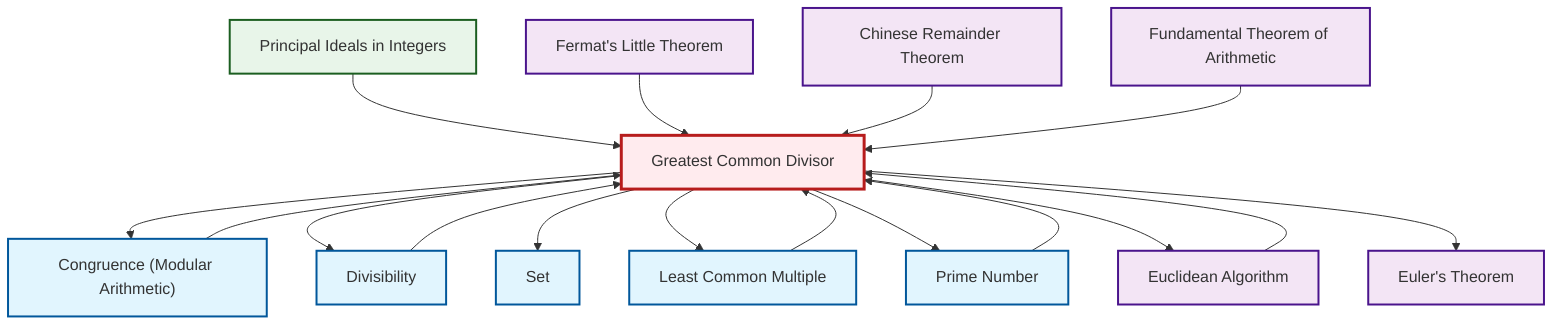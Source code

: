 graph TD
    classDef definition fill:#e1f5fe,stroke:#01579b,stroke-width:2px
    classDef theorem fill:#f3e5f5,stroke:#4a148c,stroke-width:2px
    classDef axiom fill:#fff3e0,stroke:#e65100,stroke-width:2px
    classDef example fill:#e8f5e9,stroke:#1b5e20,stroke-width:2px
    classDef current fill:#ffebee,stroke:#b71c1c,stroke-width:3px
    thm-fundamental-arithmetic["Fundamental Theorem of Arithmetic"]:::theorem
    thm-euclidean-algorithm["Euclidean Algorithm"]:::theorem
    thm-fermat-little["Fermat's Little Theorem"]:::theorem
    def-prime["Prime Number"]:::definition
    def-congruence["Congruence (Modular Arithmetic)"]:::definition
    def-set["Set"]:::definition
    ex-principal-ideal["Principal Ideals in Integers"]:::example
    def-divisibility["Divisibility"]:::definition
    thm-chinese-remainder["Chinese Remainder Theorem"]:::theorem
    def-lcm["Least Common Multiple"]:::definition
    def-gcd["Greatest Common Divisor"]:::definition
    thm-euler["Euler's Theorem"]:::theorem
    ex-principal-ideal --> def-gcd
    def-gcd --> def-congruence
    thm-fermat-little --> def-gcd
    def-gcd --> def-divisibility
    def-congruence --> def-gcd
    thm-chinese-remainder --> def-gcd
    thm-fundamental-arithmetic --> def-gcd
    def-divisibility --> def-gcd
    def-gcd --> def-set
    thm-euclidean-algorithm --> def-gcd
    def-gcd --> def-lcm
    def-prime --> def-gcd
    def-gcd --> def-prime
    def-gcd --> thm-euclidean-algorithm
    def-lcm --> def-gcd
    def-gcd --> thm-euler
    class def-gcd current